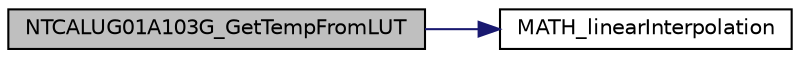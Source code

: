 digraph "NTCALUG01A103G_GetTempFromLUT"
{
  edge [fontname="Helvetica",fontsize="10",labelfontname="Helvetica",labelfontsize="10"];
  node [fontname="Helvetica",fontsize="10",shape=record];
  rankdir="LR";
  Node0 [label="NTCALUG01A103G_GetTempFromLUT",height=0.2,width=0.4,color="black", fillcolor="grey75", style="filled", fontcolor="black"];
  Node0 -> Node1 [color="midnightblue",fontsize="10",style="solid",fontname="Helvetica"];
  Node1 [label="MATH_linearInterpolation",height=0.2,width=0.4,color="black", fillcolor="white", style="filled",URL="$foxmath_8c.html#ac93dcc9f64cdd9451de2b20cbd7e3d68",tooltip="Linear inter-/extrapolates a third point according to two given points. "];
}
